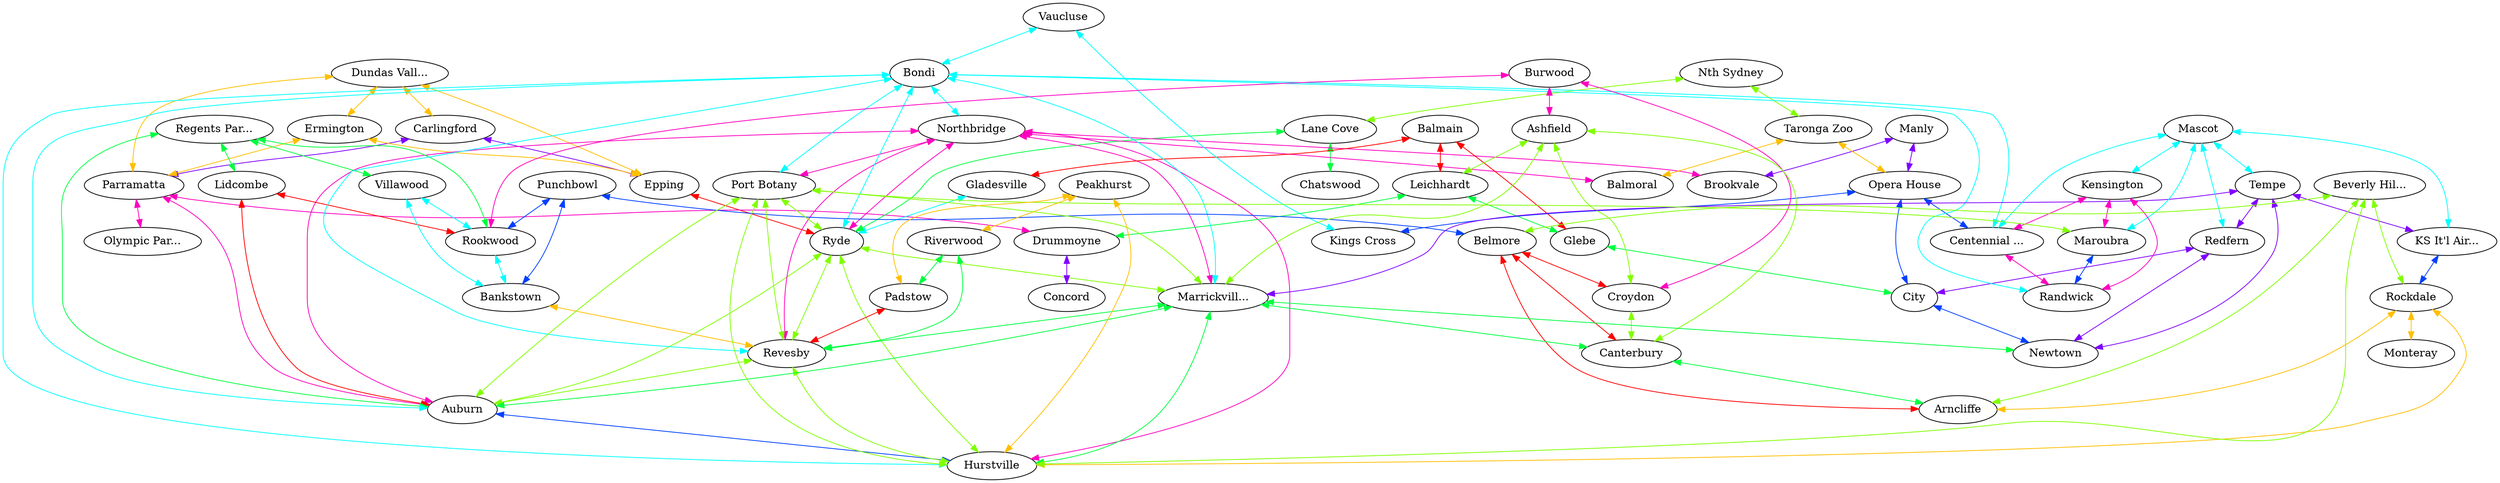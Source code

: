 graph x {
"Carlingford" [pos="1.58333333333333,-0.541666666666667",label="Carlingford"]
"Epping" [pos="3.72222222222222,-0.513888888888889",label="Epping"]
"Dundas Valley" [pos="2.63888888888889,-0.694444444444444",label="Dundas Vall..."]
"Parramatta" [pos="1.72222222222222,-1.05555555555556",label="Parramatta"]
"Ermington" [pos="3.34722222222222,-0.986111111111111",label="Ermington"]
"Chatswood" [pos="5.06944444444444,-0.666666666666667",label="Chatswood"]
"Ryde" [pos="4.15277777777778,-1.30555555555556",label="Ryde"]
"Gladesville" [pos="4.51388888888889,-1.70833333333333",label="Gladesville"]
"Lane Cove" [pos="5.15277777777778,-1.51388888888889",label="Lane Cove"]
"Nth Sydney" [pos="5.68055555555556,-1.47222222222222",label="Nth Sydney"]
"Brookvale" [pos="6.75,-0.597222222222222",label="Brookvale"]
"Manly" [pos="7.59722222222222,-0.625",label="Manly"]
"Northbridge" [pos="6.06944444444444,-1.15277777777778",label="Northbridge"]
"Balmoral" [pos="7.125,-1.51388888888889",label="Balmoral"]
"Taronga Zoo" [pos="6.59722222222222,-1.76388888888889",label="Taronga Zoo"]
"Auburn" [pos="1.94444444444444,-2.38888888888889",label="Auburn"]
"Olympic Park" [pos="3.06944444444444,-2.40277777777778",label="Olympic Par..."]
"Lidcombe" [pos="2.47222222222222,-2.625",label="Lidcombe"]
"Regents Park" [pos="2.19444444444444,-3.41666666666667",label="Regents Par..."]
"Rookwood" [pos="2.72222222222222,-3.47222222222222",label="Rookwood"]
"Concord" [pos="3.66666666666667,-2.45833333333333",label="Concord"]
"Drummoyne" [pos="4.54166666666667,-2.70833333333333",label="Drummoyne"]
"Leichhardt" [pos="5.125,-3.43055555555556",label="Leichhardt"]
"Balmain" [pos="5.13888888888889,-3.05555555555556",label="Balmain"]
"Glebe" [pos="5.55555555555556,-3.375",label="Glebe"]
"City" [pos="5.98611111111111,-3.54166666666667",label="City"]
"Opera House" [pos="6.52777777777778,-3.41666666666667",label="Opera House"]
"Redfern" [pos="6,-4.26388888888889",label="Redfern"]
"Centennial Park" [pos="6.51388888888889,-4.02777777777778",label="Centennial ..."]
"Vaucluse" [pos="7.56944444444444,-2.875",label="Vaucluse"]
"Kings Cross" [pos="7.04166666666667,-3.44444444444444",label="Kings Cross"]
"Bondi" [pos="7.52777777777778,-3.68055555555556",label="Bondi"]
"Revesby" [pos="2.18055555555556,-5.54166666666667",label="Revesby"]
"Villawood" [pos="1.79166666666667,-3.70833333333333",label="Villawood"]
"Bankstown" [pos="1.79166666666667,-4.73611111111111",label="Bankstown"]
"Padstow" [pos="2.02777777777778,-6.15277777777778",label="Padstow"]
"Punchbowl" [pos="2.69444444444444,-4.58333333333333",label="Punchbowl"]
"Burwood" [pos="3.40277777777778,-3.23611111111111",label="Burwood"]
"Ashfield" [pos="4.27777777777778,-3.63888888888889",label="Ashfield"]
"Croydon" [pos="3.25,-4.19444444444444",label="Croydon"]
"Canterbury" [pos="3.75,-4.38888888888889",label="Canterbury"]
"Belmore" [pos="3.48611111111111,-4.95833333333333",label="Belmore"]
"Marrickville" [pos="4.81944444444444,-4.52777777777778",label="Marrickvill..."]
"Newtown" [pos="5.61111111111111,-4.01388888888889",label="Newtown"]
"Tempe" [pos="5.61111111111111,-4.44444444444444",label="Tempe"]
"Mascot" [pos="5.93055555555556,-4.875",label="Mascot"]
"Randwick" [pos="6.98611111111111,-4.36111111111111",label="Randwick"]
"Kensington" [pos="6.79166666666667,-4.95833333333333",label="Kensington"]
"Maroubra" [pos="6.88888888888889,-5.56944444444444",label="Maroubra"]
"Port Botany" [pos="6.43055555555556,-6.125",label="Port Botany"]
"Arncliffe" [pos="4.375,-5.06944444444444",label="Arncliffe"]
"KS It'l Airport" [pos="5.59722222222222,-5.66666666666667",label="KS It'l Air..."]
"Rockdale" [pos="4.80555555555556,-5.61111111111111",label="Rockdale"]
"Monteray" [pos="4.68055555555556,-6.30555555555556",label="Monteray"]
"Riverwood" [pos="2.76388888888889,-5.70833333333333",label="Riverwood"]
"Beverly Hills" [pos="3.875,-5.20833333333333",label="Beverly Hil..."]
"Peakhurst" [pos="3.22222222222222,-6.26388888888889",label="Peakhurst"]
"Hurstville" [pos="4.18055555555556,-5.70833333333333",label="Hurstville"]
"Peakhurst" -- "Riverwood" [dir="both",color="0.125,1,1"]
"Peakhurst" -- "Hurstville" [dir="both",color="0.125,1,1"]
"Peakhurst" -- "Padstow" [dir="both",color="0.125,1,1"]
"Nth Sydney" -- "Taronga Zoo" [dir="both",color="0.25,1,1"]
"Nth Sydney" -- "Lane Cove" [dir="both",color="0.25,1,1"]
"Lane Cove" -- "Ryde" [dir="both",color="0.375,1,1"]
"Lane Cove" -- "Chatswood" [dir="both",color="0.375,1,1"]
"Mascot" -- "Tempe" [dir="both",color="0.5,1,1"]
"Mascot" -- "KS It'l Airport" [dir="both",color="0.5,1,1"]
"Mascot" -- "Kensington" [dir="both",color="0.5,1,1"]
"Mascot" -- "Maroubra" [dir="both",color="0.5,1,1"]
"Mascot" -- "Redfern" [dir="both",color="0.5,1,1"]
"Mascot" -- "Centennial Park" [dir="both",color="0.5,1,1"]
"Punchbowl" -- "Bankstown" [dir="both",color="0.625,1,1"]
"Punchbowl" -- "Belmore" [dir="both",color="0.625,1,1"]
"Punchbowl" -- "Rookwood" [dir="both",color="0.625,1,1"]
"Tempe" -- "KS It'l Airport" [dir="both",color="0.75,1,1"]
"Tempe" -- "Marrickville" [dir="both",color="0.75,1,1"]
"Tempe" -- "Redfern" [dir="both",color="0.75,1,1"]
"Tempe" -- "Newtown" [dir="both",color="0.75,1,1"]
"Burwood" -- "Rookwood" [dir="both",color="0.875,1,1"]
"Burwood" -- "Croydon" [dir="both",color="0.875,1,1"]
"Burwood" -- "Ashfield" [dir="both",color="0.875,1,1"]
"Balmain" -- "Gladesville" [dir="both",color="1,1,1"]
"Balmain" -- "Glebe" [dir="both",color="1,1,1"]
"Balmain" -- "Leichhardt" [dir="both",color="1,1,1"]
"Taronga Zoo" -- "Opera House" [dir="both",color="0.125,1,1"]
"Taronga Zoo" -- "Balmoral" [dir="both",color="0.125,1,1"]
"Beverly Hills" -- "Arncliffe" [dir="both",color="0.25,1,1"]
"Beverly Hills" -- "Hurstville" [dir="both",color="0.25,1,1"]
"Beverly Hills" -- "Belmore" [dir="both",color="0.25,1,1"]
"Beverly Hills" -- "Rockdale" [dir="both",color="0.25,1,1"]
"Riverwood" -- "Revesby" [dir="both",color="0.375,1,1"]
"Riverwood" -- "Padstow" [dir="both",color="0.375,1,1"]
"Vaucluse" -- "Bondi" [dir="both",color="0.5,1,1"]
"Vaucluse" -- "Kings Cross" [dir="both",color="0.5,1,1"]
"KS It'l Airport" -- "Rockdale" [dir="both",color="0.625,1,1"]
"Manly" -- "Brookvale" [dir="both",color="0.75,1,1"]
"Manly" -- "Opera House" [dir="both",color="0.75,1,1"]
"Kensington" -- "Maroubra" [dir="both",color="0.875,1,1"]
"Kensington" -- "Randwick" [dir="both",color="0.875,1,1"]
"Kensington" -- "Centennial Park" [dir="both",color="0.875,1,1"]
"Padstow" -- "Revesby" [dir="both",color="1,1,1"]
"Dundas Valley" -- "Epping" [dir="both",color="0.125,1,1"]
"Dundas Valley" -- "Carlingford" [dir="both",color="0.125,1,1"]
"Dundas Valley" -- "Ermington" [dir="both",color="0.125,1,1"]
"Dundas Valley" -- "Parramatta" [dir="both",color="0.125,1,1"]
"Ashfield" -- "Marrickville" [dir="both",color="0.25,1,1"]
"Ashfield" -- "Croydon" [dir="both",color="0.25,1,1"]
"Ashfield" -- "Canterbury" [dir="both",color="0.25,1,1"]
"Ashfield" -- "Leichhardt" [dir="both",color="0.25,1,1"]
"Leichhardt" -- "Glebe" [dir="both",color="0.375,1,1"]
"Leichhardt" -- "Drummoyne" [dir="both",color="0.375,1,1"]
"Bondi" -- "Northbridge" [dir="both",color="0.5,1,1"]
"Bondi" -- "Revesby" [dir="both",color="0.5,1,1"]
"Bondi" -- "Auburn" [dir="both",color="0.5,1,1"]
"Bondi" -- "Centennial Park" [dir="both",color="0.5,1,1"]
"Bondi" -- "Randwick" [dir="both",color="0.5,1,1"]
"Bondi" -- "Ryde" [dir="both",color="0.5,1,1"]
"Bondi" -- "Hurstville" [dir="both",color="0.5,1,1"]
"Bondi" -- "Marrickville" [dir="both",color="0.5,1,1"]
"Bondi" -- "Port Botany" [dir="both",color="0.5,1,1"]
"Opera House" -- "Kings Cross" [dir="both",color="0.625,1,1"]
"Opera House" -- "City" [dir="both",color="0.625,1,1"]
"Opera House" -- "Centennial Park" [dir="both",color="0.625,1,1"]
"Carlingford" -- "Epping" [dir="both",color="0.75,1,1"]
"Carlingford" -- "Parramatta" [dir="both",color="0.75,1,1"]
"Northbridge" -- "Revesby" [dir="both",color="0.875,1,1"]
"Northbridge" -- "Auburn" [dir="both",color="0.875,1,1"]
"Northbridge" -- "Brookvale" [dir="both",color="0.875,1,1"]
"Northbridge" -- "Ryde" [dir="both",color="0.875,1,1"]
"Northbridge" -- "Hurstville" [dir="both",color="0.875,1,1"]
"Northbridge" -- "Balmoral" [dir="both",color="0.875,1,1"]
"Northbridge" -- "Marrickville" [dir="both",color="0.875,1,1"]
"Northbridge" -- "Port Botany" [dir="both",color="0.875,1,1"]
"Belmore" -- "Arncliffe" [dir="both",color="1,1,1"]
"Belmore" -- "Canterbury" [dir="both",color="1,1,1"]
"Belmore" -- "Croydon" [dir="both",color="1,1,1"]
"Ermington" -- "Epping" [dir="both",color="0.125,1,1"]
"Ermington" -- "Parramatta" [dir="both",color="0.125,1,1"]
"Croydon" -- "Canterbury" [dir="both",color="0.25,1,1"]
"Regents Park" -- "Villawood" [dir="both",color="0.375,1,1"]
"Regents Park" -- "Rookwood" [dir="both",color="0.375,1,1"]
"Regents Park" -- "Lidcombe" [dir="both",color="0.375,1,1"]
"Regents Park" -- "Auburn" [dir="both",color="0.375,1,1"]
"Villawood" -- "Bankstown" [dir="both",color="0.5,1,1"]
"Villawood" -- "Rookwood" [dir="both",color="0.5,1,1"]
"Redfern" -- "City" [dir="both",color="0.75,1,1"]
"Redfern" -- "Newtown" [dir="both",color="0.75,1,1"]
"Parramatta" -- "Auburn" [dir="both",color="0.875,1,1"]
"Parramatta" -- "Drummoyne" [dir="both",color="0.875,1,1"]
"Parramatta" -- "Olympic Park" [dir="both",color="0.875,1,1"]
"Lidcombe" -- "Rookwood" [dir="both",color="1,1,1"]
"Lidcombe" -- "Auburn" [dir="both",color="1,1,1"]
"Rockdale" -- "Arncliffe" [dir="both",color="0.125,1,1"]
"Rockdale" -- "Monteray" [dir="both",color="0.125,1,1"]
"Rockdale" -- "Hurstville" [dir="both",color="0.125,1,1"]
"Port Botany" -- "Revesby" [dir="both",color="0.25,1,1"]
"Port Botany" -- "Auburn" [dir="both",color="0.25,1,1"]
"Port Botany" -- "Ryde" [dir="both",color="0.25,1,1"]
"Port Botany" -- "Hurstville" [dir="both",color="0.25,1,1"]
"Port Botany" -- "Marrickville" [dir="both",color="0.25,1,1"]
"Port Botany" -- "Maroubra" [dir="both",color="0.25,1,1"]
"Glebe" -- "City" [dir="both",color="0.375,1,1"]
"Gladesville" -- "Ryde" [dir="both",color="0.5,1,1"]
"City" -- "Newtown" [dir="both",color="0.625,1,1"]
"Drummoyne" -- "Concord" [dir="both",color="0.75,1,1"]
"Centennial Park" -- "Randwick" [dir="both",color="0.875,1,1"]
"Epping" -- "Ryde" [dir="both",color="1,1,1"]
"Ryde" -- "Revesby" [dir="both",color="0.25,1,1"]
"Ryde" -- "Auburn" [dir="both",color="0.25,1,1"]
"Ryde" -- "Hurstville" [dir="both",color="0.25,1,1"]
"Ryde" -- "Marrickville" [dir="both",color="0.25,1,1"]
"Marrickville" -- "Revesby" [dir="both",color="0.375,1,1"]
"Marrickville" -- "Canterbury" [dir="both",color="0.375,1,1"]
"Marrickville" -- "Auburn" [dir="both",color="0.375,1,1"]
"Marrickville" -- "Hurstville" [dir="both",color="0.375,1,1"]
"Marrickville" -- "Newtown" [dir="both",color="0.375,1,1"]
"Rookwood" -- "Bankstown" [dir="both",color="0.5,1,1"]
"Maroubra" -- "Randwick" [dir="both",color="0.625,1,1"]
"Bankstown" -- "Revesby" [dir="both",color="0.125,1,1"]
"Revesby" -- "Auburn" [dir="both",color="0.25,1,1"]
"Revesby" -- "Hurstville" [dir="both",color="0.25,1,1"]
"Canterbury" -- "Arncliffe" [dir="both",color="0.375,1,1"]
"Auburn" -- "Hurstville" [dir="both",color="0.625,1,1"]
}

